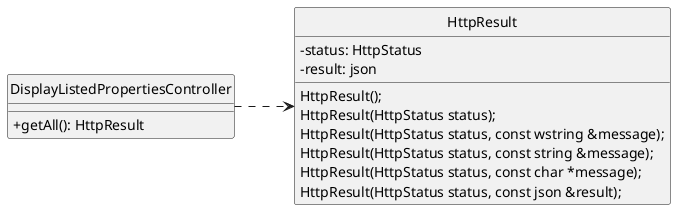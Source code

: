 @startuml
'https://plantuml.com/class-diagram
left to right direction

hide circle
skinparam classAttributeIconSize 0

class DisplayListedPropertiesController {
    +getAll(): HttpResult
}

class HttpResult {
    -status: HttpStatus
    -result: json
    HttpResult();
    HttpResult(HttpStatus status);
    HttpResult(HttpStatus status, const wstring &message);
    HttpResult(HttpStatus status, const string &message);
    HttpResult(HttpStatus status, const char *message);
    HttpResult(HttpStatus status, const json &result);
}

DisplayListedPropertiesController ..> HttpResult

@enduml
